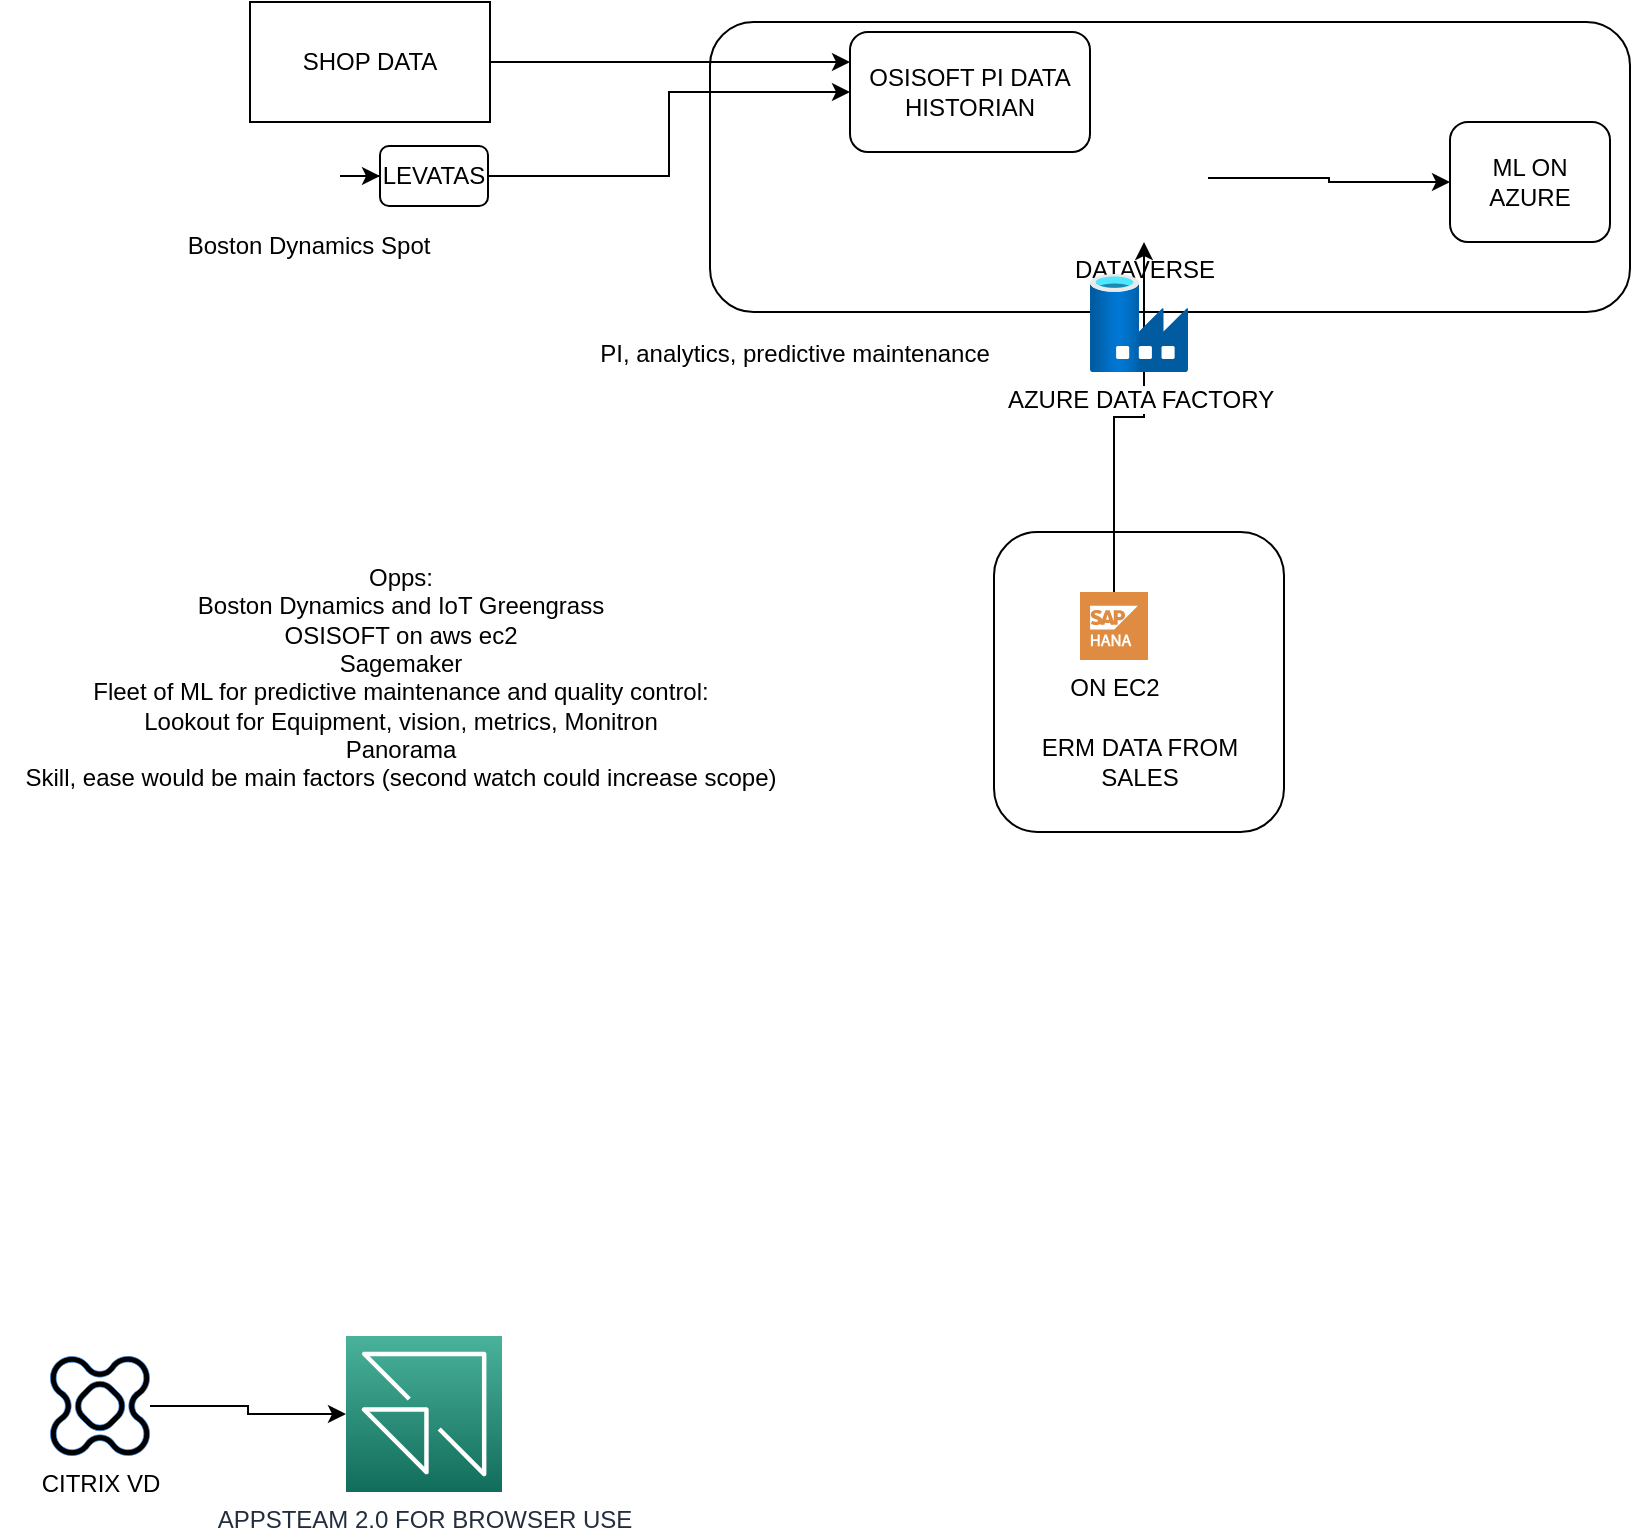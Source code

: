 <mxfile version="20.8.13" type="github" pages="3">
  <diagram id="TB6GL7cPLUMWL0FS7bqZ" name="CURRENT ARCHITECTURE">
    <mxGraphModel dx="2154" dy="1071" grid="1" gridSize="10" guides="1" tooltips="1" connect="1" arrows="1" fold="1" page="1" pageScale="1" pageWidth="850" pageHeight="1100" math="0" shadow="0">
      <root>
        <mxCell id="0" />
        <mxCell id="1" parent="0" />
        <mxCell id="skjePO2aVrYpp5MH0KTP-3" value="" style="rounded=1;whiteSpace=wrap;html=1;" parent="1" vertex="1">
          <mxGeometry x="380" y="65" width="460" height="145" as="geometry" />
        </mxCell>
        <mxCell id="skjePO2aVrYpp5MH0KTP-5" value="OSISOFT PI DATA HISTORIAN" style="rounded=1;whiteSpace=wrap;html=1;" parent="1" vertex="1">
          <mxGeometry x="450" y="70" width="120" height="60" as="geometry" />
        </mxCell>
        <mxCell id="skjePO2aVrYpp5MH0KTP-1" value="" style="rounded=1;whiteSpace=wrap;html=1;" parent="1" vertex="1">
          <mxGeometry x="522" y="320" width="145" height="150" as="geometry" />
        </mxCell>
        <mxCell id="-1D-H3BYv4BlZ4mutpVC-6" value="" style="edgeStyle=orthogonalEdgeStyle;rounded=0;orthogonalLoop=1;jettySize=auto;html=1;" parent="1" source="-1D-H3BYv4BlZ4mutpVC-1" target="-1D-H3BYv4BlZ4mutpVC-3" edge="1">
          <mxGeometry relative="1" as="geometry" />
        </mxCell>
        <mxCell id="-1D-H3BYv4BlZ4mutpVC-1" value="Boston Dynamics Spot" style="shape=image;html=1;verticalAlign=top;verticalLabelPosition=bottom;labelBackgroundColor=#ffffff;imageAspect=0;aspect=fixed;image=https://cdn2.iconfinder.com/data/icons/competitive-strategy-and-corporate-training/512/199_robot_Android_artificial_bot_technology_app_development-128.png" parent="1" vertex="1">
          <mxGeometry x="158" y="121" width="42" height="42" as="geometry" />
        </mxCell>
        <mxCell id="9zt1ReEnhGBa6ePZdW9F-3" style="edgeStyle=orthogonalEdgeStyle;rounded=0;orthogonalLoop=1;jettySize=auto;html=1;" edge="1" parent="1" source="-1D-H3BYv4BlZ4mutpVC-3" target="skjePO2aVrYpp5MH0KTP-5">
          <mxGeometry relative="1" as="geometry" />
        </mxCell>
        <mxCell id="-1D-H3BYv4BlZ4mutpVC-3" value="LEVATAS" style="rounded=1;whiteSpace=wrap;html=1;" parent="1" vertex="1">
          <mxGeometry x="215" y="127" width="54" height="30" as="geometry" />
        </mxCell>
        <mxCell id="-1D-H3BYv4BlZ4mutpVC-8" value="" style="edgeStyle=orthogonalEdgeStyle;rounded=0;orthogonalLoop=1;jettySize=auto;html=1;" parent="1" source="-1D-H3BYv4BlZ4mutpVC-4" target="-1D-H3BYv4BlZ4mutpVC-5" edge="1">
          <mxGeometry relative="1" as="geometry" />
        </mxCell>
        <mxCell id="-1D-H3BYv4BlZ4mutpVC-4" value="DATAVERSE" style="shape=image;html=1;verticalAlign=top;verticalLabelPosition=bottom;labelBackgroundColor=#ffffff;imageAspect=0;aspect=fixed;image=https://cdn2.iconfinder.com/data/icons/adobe-icons-professional/64/Dw.png" parent="1" vertex="1">
          <mxGeometry x="565" y="111" width="64" height="64" as="geometry" />
        </mxCell>
        <mxCell id="-1D-H3BYv4BlZ4mutpVC-5" value="ML ON AZURE" style="rounded=1;whiteSpace=wrap;html=1;" parent="1" vertex="1">
          <mxGeometry x="750" y="115" width="80" height="60" as="geometry" />
        </mxCell>
        <mxCell id="-1D-H3BYv4BlZ4mutpVC-9" value="ERM DATA FROM SALES" style="text;html=1;strokeColor=none;fillColor=none;align=center;verticalAlign=middle;whiteSpace=wrap;rounded=0;" parent="1" vertex="1">
          <mxGeometry x="531.5" y="420" width="126" height="30" as="geometry" />
        </mxCell>
        <mxCell id="-1D-H3BYv4BlZ4mutpVC-11" style="edgeStyle=orthogonalEdgeStyle;rounded=0;orthogonalLoop=1;jettySize=auto;html=1;" parent="1" source="-1D-H3BYv4BlZ4mutpVC-10" target="-1D-H3BYv4BlZ4mutpVC-4" edge="1">
          <mxGeometry relative="1" as="geometry" />
        </mxCell>
        <mxCell id="-1D-H3BYv4BlZ4mutpVC-10" value="ON EC2" style="sketch=0;pointerEvents=1;shadow=0;dashed=0;html=1;strokeColor=none;fillColor=#DF8C42;labelPosition=center;verticalLabelPosition=bottom;verticalAlign=top;align=center;outlineConnect=0;shape=mxgraph.veeam2.sap_hana;" parent="1" vertex="1">
          <mxGeometry x="565" y="350" width="34" height="34" as="geometry" />
        </mxCell>
        <mxCell id="9zt1ReEnhGBa6ePZdW9F-2" value="" style="edgeStyle=orthogonalEdgeStyle;rounded=0;orthogonalLoop=1;jettySize=auto;html=1;entryX=0;entryY=0.25;entryDx=0;entryDy=0;" edge="1" parent="1" source="-1D-H3BYv4BlZ4mutpVC-13" target="skjePO2aVrYpp5MH0KTP-5">
          <mxGeometry relative="1" as="geometry">
            <Array as="points">
              <mxPoint x="412" y="85" />
            </Array>
          </mxGeometry>
        </mxCell>
        <mxCell id="-1D-H3BYv4BlZ4mutpVC-13" value="SHOP DATA" style="rounded=0;whiteSpace=wrap;html=1;" parent="1" vertex="1">
          <mxGeometry x="150" y="55" width="120" height="60" as="geometry" />
        </mxCell>
        <mxCell id="skjePO2aVrYpp5MH0KTP-8" value="" style="edgeStyle=orthogonalEdgeStyle;rounded=0;orthogonalLoop=1;jettySize=auto;html=1;" parent="1" source="-1D-H3BYv4BlZ4mutpVC-15" target="-1D-H3BYv4BlZ4mutpVC-16" edge="1">
          <mxGeometry relative="1" as="geometry" />
        </mxCell>
        <mxCell id="-1D-H3BYv4BlZ4mutpVC-15" value="CITRIX VD" style="sketch=0;aspect=fixed;html=1;points=[];align=center;image;fontSize=12;image=img/lib/mscae/Citrix_Virtual_Desktops_Essentials.svg;" parent="1" vertex="1">
          <mxGeometry x="50" y="732" width="50" height="50" as="geometry" />
        </mxCell>
        <mxCell id="-1D-H3BYv4BlZ4mutpVC-16" value="APPSTEAM 2.0 FOR BROWSER USE" style="sketch=0;points=[[0,0,0],[0.25,0,0],[0.5,0,0],[0.75,0,0],[1,0,0],[0,1,0],[0.25,1,0],[0.5,1,0],[0.75,1,0],[1,1,0],[0,0.25,0],[0,0.5,0],[0,0.75,0],[1,0.25,0],[1,0.5,0],[1,0.75,0]];outlineConnect=0;fontColor=#232F3E;gradientColor=#4AB29A;gradientDirection=north;fillColor=#116D5B;strokeColor=#ffffff;dashed=0;verticalLabelPosition=bottom;verticalAlign=top;align=center;html=1;fontSize=12;fontStyle=0;aspect=fixed;shape=mxgraph.aws4.resourceIcon;resIcon=mxgraph.aws4.appstream_20;" parent="1" vertex="1">
          <mxGeometry x="198" y="722" width="78" height="78" as="geometry" />
        </mxCell>
        <mxCell id="tlYy_X2xryo4qnqqx1ef-2" value="AZURE DATA FACTORY" style="aspect=fixed;html=1;points=[];align=center;image;fontSize=12;image=img/lib/azure2/databases/Data_Factory.svg;" vertex="1" parent="1">
          <mxGeometry x="570" y="191" width="49" height="49" as="geometry" />
        </mxCell>
        <mxCell id="tlYy_X2xryo4qnqqx1ef-4" value="PI, analytics, predictive maintenance" style="text;html=1;align=center;verticalAlign=middle;resizable=0;points=[];autosize=1;strokeColor=none;fillColor=none;" vertex="1" parent="1">
          <mxGeometry x="311.5" y="216" width="220" height="30" as="geometry" />
        </mxCell>
        <mxCell id="9zt1ReEnhGBa6ePZdW9F-1" value="&lt;div&gt;Opps:&lt;/div&gt;&lt;div&gt;Boston Dynamics and IoT Greengrass&lt;/div&gt;&lt;div&gt;OSISOFT on aws ec2&lt;/div&gt;&lt;div&gt;Sagemaker &lt;br&gt;&lt;/div&gt;&lt;div&gt;Fleet of ML for predictive maintenance and quality control:&lt;/div&gt;&lt;div&gt;Lookout for Equipment, vision, metrics, Monitron&lt;/div&gt;&lt;div&gt;Panorama&lt;/div&gt;&lt;div&gt;Skill, ease would be main factors (second watch could increase scope)&lt;br&gt;&lt;/div&gt;&lt;div&gt;&lt;br&gt;&lt;/div&gt;" style="text;html=1;align=center;verticalAlign=middle;resizable=0;points=[];autosize=1;strokeColor=none;fillColor=none;" vertex="1" parent="1">
          <mxGeometry x="25" y="330" width="400" height="140" as="geometry" />
        </mxCell>
      </root>
    </mxGraphModel>
  </diagram>
  <diagram name="PROPOSED ARCHITECTURE" id="1TaIj7BMt-4g_sJbJ-LP">
    <mxGraphModel dx="3004" dy="1071" grid="1" gridSize="10" guides="1" tooltips="1" connect="1" arrows="1" fold="1" page="1" pageScale="1" pageWidth="850" pageHeight="1100" math="0" shadow="0">
      <root>
        <mxCell id="f1GSoHphZQmweWk431ef-0" />
        <mxCell id="f1GSoHphZQmweWk431ef-1" parent="f1GSoHphZQmweWk431ef-0" />
        <mxCell id="f1GSoHphZQmweWk431ef-2" value="" style="rounded=1;whiteSpace=wrap;html=1;" vertex="1" parent="f1GSoHphZQmweWk431ef-1">
          <mxGeometry x="380" y="65" width="460" height="145" as="geometry" />
        </mxCell>
        <mxCell id="f1GSoHphZQmweWk431ef-4" value="" style="rounded=1;whiteSpace=wrap;html=1;" vertex="1" parent="f1GSoHphZQmweWk431ef-1">
          <mxGeometry x="522" y="320" width="145" height="150" as="geometry" />
        </mxCell>
        <mxCell id="f1GSoHphZQmweWk431ef-12" value="ERM DATA FROM SALES" style="text;html=1;strokeColor=none;fillColor=none;align=center;verticalAlign=middle;whiteSpace=wrap;rounded=0;" vertex="1" parent="f1GSoHphZQmweWk431ef-1">
          <mxGeometry x="531.5" y="420" width="126" height="30" as="geometry" />
        </mxCell>
        <mxCell id="f1GSoHphZQmweWk431ef-13" style="edgeStyle=orthogonalEdgeStyle;rounded=0;orthogonalLoop=1;jettySize=auto;html=1;" edge="1" parent="f1GSoHphZQmweWk431ef-1" source="f1GSoHphZQmweWk431ef-14">
          <mxGeometry relative="1" as="geometry">
            <mxPoint x="597" y="175" as="targetPoint" />
          </mxGeometry>
        </mxCell>
        <mxCell id="f1GSoHphZQmweWk431ef-14" value="ON EC2" style="sketch=0;pointerEvents=1;shadow=0;dashed=0;html=1;strokeColor=none;fillColor=#DF8C42;labelPosition=center;verticalLabelPosition=bottom;verticalAlign=top;align=center;outlineConnect=0;shape=mxgraph.veeam2.sap_hana;" vertex="1" parent="f1GSoHphZQmweWk431ef-1">
          <mxGeometry x="565" y="350" width="34" height="34" as="geometry" />
        </mxCell>
        <mxCell id="f1GSoHphZQmweWk431ef-15" value="" style="edgeStyle=orthogonalEdgeStyle;rounded=0;orthogonalLoop=1;jettySize=auto;html=1;entryX=0;entryY=0.25;entryDx=0;entryDy=0;" edge="1" parent="f1GSoHphZQmweWk431ef-1" source="f1GSoHphZQmweWk431ef-16">
          <mxGeometry relative="1" as="geometry">
            <mxPoint x="450" y="85" as="targetPoint" />
            <Array as="points">
              <mxPoint x="412" y="85" />
            </Array>
          </mxGeometry>
        </mxCell>
        <mxCell id="f1GSoHphZQmweWk431ef-16" value="SHOP DATA" style="rounded=0;whiteSpace=wrap;html=1;" vertex="1" parent="f1GSoHphZQmweWk431ef-1">
          <mxGeometry x="150" y="55" width="120" height="60" as="geometry" />
        </mxCell>
        <mxCell id="f1GSoHphZQmweWk431ef-17" value="" style="edgeStyle=orthogonalEdgeStyle;rounded=0;orthogonalLoop=1;jettySize=auto;html=1;" edge="1" parent="f1GSoHphZQmweWk431ef-1" source="f1GSoHphZQmweWk431ef-18" target="f1GSoHphZQmweWk431ef-19">
          <mxGeometry relative="1" as="geometry" />
        </mxCell>
        <mxCell id="f1GSoHphZQmweWk431ef-18" value="CITRIX VD" style="sketch=0;aspect=fixed;html=1;points=[];align=center;image;fontSize=12;image=img/lib/mscae/Citrix_Virtual_Desktops_Essentials.svg;" vertex="1" parent="f1GSoHphZQmweWk431ef-1">
          <mxGeometry x="50" y="732" width="50" height="50" as="geometry" />
        </mxCell>
        <mxCell id="f1GSoHphZQmweWk431ef-19" value="APPSTEAM 2.0 FOR BROWSER USE" style="sketch=0;points=[[0,0,0],[0.25,0,0],[0.5,0,0],[0.75,0,0],[1,0,0],[0,1,0],[0.25,1,0],[0.5,1,0],[0.75,1,0],[1,1,0],[0,0.25,0],[0,0.5,0],[0,0.75,0],[1,0.25,0],[1,0.5,0],[1,0.75,0]];outlineConnect=0;fontColor=#232F3E;gradientColor=#4AB29A;gradientDirection=north;fillColor=#116D5B;strokeColor=#ffffff;dashed=0;verticalLabelPosition=bottom;verticalAlign=top;align=center;html=1;fontSize=12;fontStyle=0;aspect=fixed;shape=mxgraph.aws4.resourceIcon;resIcon=mxgraph.aws4.appstream_20;" vertex="1" parent="f1GSoHphZQmweWk431ef-1">
          <mxGeometry x="198" y="722" width="78" height="78" as="geometry" />
        </mxCell>
        <mxCell id="f1GSoHphZQmweWk431ef-21" value="PI, analytics, predictive maintenance" style="text;html=1;align=center;verticalAlign=middle;resizable=0;points=[];autosize=1;strokeColor=none;fillColor=none;" vertex="1" parent="f1GSoHphZQmweWk431ef-1">
          <mxGeometry x="311.5" y="216" width="220" height="30" as="geometry" />
        </mxCell>
        <mxCell id="f1GSoHphZQmweWk431ef-22" value="&lt;div&gt;Opps:&lt;/div&gt;&lt;div&gt;Boston Dynamics and IoT Greengrass&lt;/div&gt;&lt;div&gt;OSISOFT on aws ec2&lt;/div&gt;&lt;div&gt;Sagemaker &lt;br&gt;&lt;/div&gt;&lt;div&gt;Fleet of ML for predictive maintenance and quality control:&lt;/div&gt;&lt;div&gt;Lookout for Equipment, vision, Monitron&lt;/div&gt;&lt;div&gt;Panorama&lt;/div&gt;&lt;div&gt;Skill, ease would be main factors (second watch could increase scope)&lt;br&gt;&lt;/div&gt;&lt;div&gt;&lt;br&gt;&lt;/div&gt;" style="text;html=1;align=center;verticalAlign=middle;resizable=0;points=[];autosize=1;strokeColor=none;fillColor=none;" vertex="1" parent="f1GSoHphZQmweWk431ef-1">
          <mxGeometry x="25" y="330" width="400" height="140" as="geometry" />
        </mxCell>
        <mxCell id="FtGVp_4TBEehkbfsiT2t-2" value="" style="edgeStyle=orthogonalEdgeStyle;rounded=0;orthogonalLoop=1;jettySize=auto;html=1;" edge="1" parent="f1GSoHphZQmweWk431ef-1" source="FtGVp_4TBEehkbfsiT2t-0" target="FtGVp_4TBEehkbfsiT2t-1">
          <mxGeometry relative="1" as="geometry" />
        </mxCell>
        <mxCell id="FtGVp_4TBEehkbfsiT2t-0" value="S3 DATA LAKE" style="sketch=0;points=[[0,0,0],[0.25,0,0],[0.5,0,0],[0.75,0,0],[1,0,0],[0,1,0],[0.25,1,0],[0.5,1,0],[0.75,1,0],[1,1,0],[0,0.25,0],[0,0.5,0],[0,0.75,0],[1,0.25,0],[1,0.5,0],[1,0.75,0]];outlineConnect=0;fontColor=#232F3E;gradientColor=#60A337;gradientDirection=north;fillColor=#277116;strokeColor=#ffffff;dashed=0;verticalLabelPosition=bottom;verticalAlign=top;align=center;html=1;fontSize=12;fontStyle=0;aspect=fixed;shape=mxgraph.aws4.resourceIcon;resIcon=mxgraph.aws4.s3;" vertex="1" parent="f1GSoHphZQmweWk431ef-1">
          <mxGeometry x="565" y="98.5" width="78" height="78" as="geometry" />
        </mxCell>
        <mxCell id="FtGVp_4TBEehkbfsiT2t-1" value="SAGEMAKER" style="sketch=0;points=[[0,0,0],[0.25,0,0],[0.5,0,0],[0.75,0,0],[1,0,0],[0,1,0],[0.25,1,0],[0.5,1,0],[0.75,1,0],[1,1,0],[0,0.25,0],[0,0.5,0],[0,0.75,0],[1,0.25,0],[1,0.5,0],[1,0.75,0]];outlineConnect=0;fontColor=#232F3E;gradientColor=#4AB29A;gradientDirection=north;fillColor=#116D5B;strokeColor=#ffffff;dashed=0;verticalLabelPosition=bottom;verticalAlign=top;align=center;html=1;fontSize=12;fontStyle=0;aspect=fixed;shape=mxgraph.aws4.resourceIcon;resIcon=mxgraph.aws4.sagemaker;" vertex="1" parent="f1GSoHphZQmweWk431ef-1">
          <mxGeometry x="710" y="98.5" width="78" height="78" as="geometry" />
        </mxCell>
        <mxCell id="UUDssZDe1Vt7OplFFXJy-0" value="LOOKOUT FOR EQUIPMENT&lt;span style=&quot;white-space: pre;&quot;&gt;	&lt;/span&gt;" style="sketch=0;points=[[0,0,0],[0.25,0,0],[0.5,0,0],[0.75,0,0],[1,0,0],[0,1,0],[0.25,1,0],[0.5,1,0],[0.75,1,0],[1,1,0],[0,0.25,0],[0,0.5,0],[0,0.75,0],[1,0.25,0],[1,0.5,0],[1,0.75,0]];outlineConnect=0;fontColor=#232F3E;gradientColor=#4AB29A;gradientDirection=north;fillColor=#116D5B;strokeColor=#ffffff;dashed=0;verticalLabelPosition=bottom;verticalAlign=top;align=center;html=1;fontSize=12;fontStyle=0;aspect=fixed;shape=mxgraph.aws4.resourceIcon;resIcon=mxgraph.aws4.lookout_for_equipment;" vertex="1" parent="f1GSoHphZQmweWk431ef-1">
          <mxGeometry x="126" y="115" width="78" height="78" as="geometry" />
        </mxCell>
        <mxCell id="c7FYE5Br-3HhAGk-U8k8-0" style="edgeStyle=orthogonalEdgeStyle;rounded=0;orthogonalLoop=1;jettySize=auto;html=1;entryX=0;entryY=1;entryDx=0;entryDy=0;" edge="1" parent="f1GSoHphZQmweWk431ef-1" source="UUDssZDe1Vt7OplFFXJy-2">
          <mxGeometry relative="1" as="geometry">
            <mxPoint x="450" y="130" as="targetPoint" />
          </mxGeometry>
        </mxCell>
        <mxCell id="UUDssZDe1Vt7OplFFXJy-2" value="VISION" style="sketch=0;points=[[0,0,0],[0.25,0,0],[0.5,0,0],[0.75,0,0],[1,0,0],[0,1,0],[0.25,1,0],[0.5,1,0],[0.75,1,0],[1,1,0],[0,0.25,0],[0,0.5,0],[0,0.75,0],[1,0.25,0],[1,0.5,0],[1,0.75,0]];outlineConnect=0;fontColor=#232F3E;gradientColor=#4AB29A;gradientDirection=north;fillColor=#116D5B;strokeColor=#ffffff;dashed=0;verticalLabelPosition=bottom;verticalAlign=top;align=center;html=1;fontSize=12;fontStyle=0;aspect=fixed;shape=mxgraph.aws4.resourceIcon;resIcon=mxgraph.aws4.lookout_for_vision;" vertex="1" parent="f1GSoHphZQmweWk431ef-1">
          <mxGeometry x="233.5" y="120" width="78" height="78" as="geometry" />
        </mxCell>
        <mxCell id="UUDssZDe1Vt7OplFFXJy-3" value="MONITRON" style="sketch=0;points=[[0,0,0],[0.25,0,0],[0.5,0,0],[0.75,0,0],[1,0,0],[0,1,0],[0.25,1,0],[0.5,1,0],[0.75,1,0],[1,1,0],[0,0.25,0],[0,0.5,0],[0,0.75,0],[1,0.25,0],[1,0.5,0],[1,0.75,0]];outlineConnect=0;fontColor=#232F3E;gradientColor=#4AB29A;gradientDirection=north;fillColor=#116D5B;strokeColor=#ffffff;dashed=0;verticalLabelPosition=bottom;verticalAlign=top;align=center;html=1;fontSize=12;fontStyle=0;aspect=fixed;shape=mxgraph.aws4.resourceIcon;resIcon=mxgraph.aws4.monitron;" vertex="1" parent="f1GSoHphZQmweWk431ef-1">
          <mxGeometry x="50" y="220" width="78" height="78" as="geometry" />
        </mxCell>
        <mxCell id="UUDssZDe1Vt7OplFFXJy-4" value="PANORAMA" style="sketch=0;points=[[0,0,0],[0.25,0,0],[0.5,0,0],[0.75,0,0],[1,0,0],[0,1,0],[0.25,1,0],[0.5,1,0],[0.75,1,0],[1,1,0],[0,0.25,0],[0,0.5,0],[0,0.75,0],[1,0.25,0],[1,0.5,0],[1,0.75,0]];outlineConnect=0;fontColor=#232F3E;gradientColor=#4AB29A;gradientDirection=north;fillColor=#116D5B;strokeColor=#ffffff;dashed=0;verticalLabelPosition=bottom;verticalAlign=top;align=center;html=1;fontSize=12;fontStyle=0;aspect=fixed;shape=mxgraph.aws4.resourceIcon;resIcon=mxgraph.aws4.panorama;" vertex="1" parent="f1GSoHphZQmweWk431ef-1">
          <mxGeometry x="186" y="220" width="78" height="78" as="geometry" />
        </mxCell>
        <mxCell id="UUDssZDe1Vt7OplFFXJy-6" value="S3 ON OUTPOSTS" style="sketch=0;points=[[0,0,0],[0.25,0,0],[0.5,0,0],[0.75,0,0],[1,0,0],[0,1,0],[0.25,1,0],[0.5,1,0],[0.75,1,0],[1,1,0],[0,0.25,0],[0,0.5,0],[0,0.75,0],[1,0.25,0],[1,0.5,0],[1,0.75,0]];outlineConnect=0;fontColor=#232F3E;gradientColor=#60A337;gradientDirection=north;fillColor=#277116;strokeColor=#ffffff;dashed=0;verticalLabelPosition=bottom;verticalAlign=top;align=center;html=1;fontSize=12;fontStyle=0;aspect=fixed;shape=mxgraph.aws4.resourceIcon;resIcon=mxgraph.aws4.s3_on_outposts_storage;" vertex="1" parent="f1GSoHphZQmweWk431ef-1">
          <mxGeometry x="312" y="230" width="78" height="78" as="geometry" />
        </mxCell>
        <mxCell id="UUDssZDe1Vt7OplFFXJy-7" value="QUICKSIGHT" style="sketch=0;points=[[0,0,0],[0.25,0,0],[0.5,0,0],[0.75,0,0],[1,0,0],[0,1,0],[0.25,1,0],[0.5,1,0],[0.75,1,0],[1,1,0],[0,0.25,0],[0,0.5,0],[0,0.75,0],[1,0.25,0],[1,0.5,0],[1,0.75,0]];outlineConnect=0;fontColor=#232F3E;gradientColor=#945DF2;gradientDirection=north;fillColor=#5A30B5;strokeColor=#ffffff;dashed=0;verticalLabelPosition=bottom;verticalAlign=top;align=center;html=1;fontSize=12;fontStyle=0;aspect=fixed;shape=mxgraph.aws4.resourceIcon;resIcon=mxgraph.aws4.quicksight;" vertex="1" parent="f1GSoHphZQmweWk431ef-1">
          <mxGeometry x="620" y="220" width="78" height="78" as="geometry" />
        </mxCell>
        <mxCell id="UUDssZDe1Vt7OplFFXJy-8" value="AMAZON MANAGED GRAFANA" style="sketch=0;points=[[0,0,0],[0.25,0,0],[0.5,0,0],[0.75,0,0],[1,0,0],[0,1,0],[0.25,1,0],[0.5,1,0],[0.75,1,0],[1,1,0],[0,0.25,0],[0,0.5,0],[0,0.75,0],[1,0.25,0],[1,0.5,0],[1,0.75,0]];points=[[0,0,0],[0.25,0,0],[0.5,0,0],[0.75,0,0],[1,0,0],[0,1,0],[0.25,1,0],[0.5,1,0],[0.75,1,0],[1,1,0],[0,0.25,0],[0,0.5,0],[0,0.75,0],[1,0.25,0],[1,0.5,0],[1,0.75,0]];outlineConnect=0;fontColor=#232F3E;gradientColor=#F34482;gradientDirection=north;fillColor=#BC1356;strokeColor=#ffffff;dashed=0;verticalLabelPosition=bottom;verticalAlign=top;align=center;html=1;fontSize=12;fontStyle=0;aspect=fixed;shape=mxgraph.aws4.resourceIcon;resIcon=mxgraph.aws4.managed_service_for_grafana;" vertex="1" parent="f1GSoHphZQmweWk431ef-1">
          <mxGeometry x="740" y="220" width="78" height="78" as="geometry" />
        </mxCell>
        <mxCell id="UUDssZDe1Vt7OplFFXJy-9" value="IOT GREENGRASS" style="sketch=0;points=[[0,0,0],[0.25,0,0],[0.5,0,0],[0.75,0,0],[1,0,0],[0,1,0],[0.25,1,0],[0.5,1,0],[0.75,1,0],[1,1,0],[0,0.25,0],[0,0.5,0],[0,0.75,0],[1,0.25,0],[1,0.5,0],[1,0.75,0]];outlineConnect=0;fontColor=#232F3E;gradientColor=#60A337;gradientDirection=north;fillColor=#277116;strokeColor=#ffffff;dashed=0;verticalLabelPosition=bottom;verticalAlign=top;align=center;html=1;fontSize=12;fontStyle=0;aspect=fixed;shape=mxgraph.aws4.resourceIcon;resIcon=mxgraph.aws4.greengrass;" vertex="1" parent="f1GSoHphZQmweWk431ef-1">
          <mxGeometry x="25" y="120" width="78" height="78" as="geometry" />
        </mxCell>
        <mxCell id="hOwG8nA-BRTdDff0IPL_-2" value="" style="edgeStyle=orthogonalEdgeStyle;rounded=0;orthogonalLoop=1;jettySize=auto;html=1;" edge="1" parent="f1GSoHphZQmweWk431ef-1" source="hOwG8nA-BRTdDff0IPL_-1" target="UUDssZDe1Vt7OplFFXJy-9">
          <mxGeometry relative="1" as="geometry" />
        </mxCell>
        <mxCell id="hOwG8nA-BRTdDff0IPL_-1" value="Boston Dynamics Spot" style="shape=image;html=1;verticalAlign=top;verticalLabelPosition=bottom;labelBackgroundColor=#ffffff;imageAspect=0;aspect=fixed;image=https://cdn2.iconfinder.com/data/icons/competitive-strategy-and-corporate-training/512/199_robot_Android_artificial_bot_technology_app_development-128.png" vertex="1" parent="f1GSoHphZQmweWk431ef-1">
          <mxGeometry x="-56" y="138" width="42" height="42" as="geometry" />
        </mxCell>
        <mxCell id="c7FYE5Br-3HhAGk-U8k8-2" value="" style="edgeStyle=orthogonalEdgeStyle;rounded=0;orthogonalLoop=1;jettySize=auto;html=1;" edge="1" parent="f1GSoHphZQmweWk431ef-1" source="c7FYE5Br-3HhAGk-U8k8-1" target="FtGVp_4TBEehkbfsiT2t-0">
          <mxGeometry relative="1" as="geometry" />
        </mxCell>
        <mxCell id="c7FYE5Br-3HhAGk-U8k8-1" value="IOT Core" style="sketch=0;points=[[0,0,0],[0.25,0,0],[0.5,0,0],[0.75,0,0],[1,0,0],[0,1,0],[0.25,1,0],[0.5,1,0],[0.75,1,0],[1,1,0],[0,0.25,0],[0,0.5,0],[0,0.75,0],[1,0.25,0],[1,0.5,0],[1,0.75,0]];outlineConnect=0;fontColor=#232F3E;gradientColor=#60A337;gradientDirection=north;fillColor=#277116;strokeColor=#ffffff;dashed=0;verticalLabelPosition=bottom;verticalAlign=top;align=center;html=1;fontSize=12;fontStyle=0;aspect=fixed;shape=mxgraph.aws4.resourceIcon;resIcon=mxgraph.aws4.iot_core;" vertex="1" parent="f1GSoHphZQmweWk431ef-1">
          <mxGeometry x="444" y="70" width="78" height="78" as="geometry" />
        </mxCell>
      </root>
    </mxGraphModel>
  </diagram>
  <diagram id="6NPLe5eIIMhvtu0eokFv" name="INDUSTRIAL EQUIPMENT/ ML">
    <mxGraphModel dx="2154" dy="1071" grid="1" gridSize="10" guides="1" tooltips="1" connect="1" arrows="1" fold="1" page="1" pageScale="1" pageWidth="850" pageHeight="1100" math="0" shadow="0">
      <root>
        <mxCell id="0" />
        <mxCell id="1" parent="0" />
        <mxCell id="ZyDW41ZuWbP1PVMxHI6Y-1" value="MONITRON" style="sketch=0;points=[[0,0,0],[0.25,0,0],[0.5,0,0],[0.75,0,0],[1,0,0],[0,1,0],[0.25,1,0],[0.5,1,0],[0.75,1,0],[1,1,0],[0,0.25,0],[0,0.5,0],[0,0.75,0],[1,0.25,0],[1,0.5,0],[1,0.75,0]];outlineConnect=0;fontColor=#232F3E;gradientColor=#4AB29A;gradientDirection=north;fillColor=#116D5B;strokeColor=#ffffff;dashed=0;verticalLabelPosition=bottom;verticalAlign=top;align=center;html=1;fontSize=12;fontStyle=0;aspect=fixed;shape=mxgraph.aws4.resourceIcon;resIcon=mxgraph.aws4.monitron;" vertex="1" parent="1">
          <mxGeometry x="230" y="330" width="78" height="78" as="geometry" />
        </mxCell>
        <mxCell id="ZyDW41ZuWbP1PVMxHI6Y-5" value="PANORAMA" style="sketch=0;points=[[0,0,0],[0.25,0,0],[0.5,0,0],[0.75,0,0],[1,0,0],[0,1,0],[0.25,1,0],[0.5,1,0],[0.75,1,0],[1,1,0],[0,0.25,0],[0,0.5,0],[0,0.75,0],[1,0.25,0],[1,0.5,0],[1,0.75,0]];outlineConnect=0;fontColor=#232F3E;gradientColor=#4AB29A;gradientDirection=north;fillColor=#116D5B;strokeColor=#ffffff;dashed=0;verticalLabelPosition=bottom;verticalAlign=top;align=center;html=1;fontSize=12;fontStyle=0;aspect=fixed;shape=mxgraph.aws4.resourceIcon;resIcon=mxgraph.aws4.panorama;" vertex="1" parent="1">
          <mxGeometry x="230" y="440" width="78" height="78" as="geometry" />
        </mxCell>
        <mxCell id="ZyDW41ZuWbP1PVMxHI6Y-8" value="AWS CLOUD" style="sketch=0;outlineConnect=0;gradientColor=none;html=1;whiteSpace=wrap;fontSize=12;fontStyle=0;shape=mxgraph.aws4.group;grIcon=mxgraph.aws4.group_region;strokeColor=#B6BABF;fillColor=none;verticalAlign=top;align=left;spacingLeft=30;fontColor=#B6BABF;dashed=1;" vertex="1" parent="1">
          <mxGeometry x="500" y="185" width="330" height="285" as="geometry" />
        </mxCell>
        <mxCell id="ZyDW41ZuWbP1PVMxHI6Y-14" value="ON-PREM (MODEL STORAGE ON S3 OUTPOST OR IOT GREENGRASS)" style="rounded=0;whiteSpace=wrap;html=1;" vertex="1" parent="1">
          <mxGeometry x="60" y="30" width="330" height="110" as="geometry" />
        </mxCell>
        <mxCell id="ZyDW41ZuWbP1PVMxHI6Y-15" value="DATA" style="text;html=1;align=center;verticalAlign=middle;resizable=0;points=[];autosize=1;strokeColor=none;fillColor=none;" vertex="1" parent="1">
          <mxGeometry x="85" y="155" width="50" height="30" as="geometry" />
        </mxCell>
        <mxCell id="ZyDW41ZuWbP1PVMxHI6Y-16" value="MODEL" style="text;html=1;align=center;verticalAlign=middle;resizable=0;points=[];autosize=1;strokeColor=none;fillColor=none;" vertex="1" parent="1">
          <mxGeometry x="290" y="155" width="70" height="30" as="geometry" />
        </mxCell>
        <mxCell id="ZyDW41ZuWbP1PVMxHI6Y-17" value="MODEL" style="text;html=1;align=center;verticalAlign=middle;resizable=0;points=[];autosize=1;strokeColor=none;fillColor=none;" vertex="1" parent="1">
          <mxGeometry x="575" y="155" width="70" height="30" as="geometry" />
        </mxCell>
        <mxCell id="ZyDW41ZuWbP1PVMxHI6Y-18" value="SENSOR" style="text;html=1;align=center;verticalAlign=middle;resizable=0;points=[];autosize=1;strokeColor=none;fillColor=none;" vertex="1" parent="1">
          <mxGeometry x="190" y="155" width="70" height="30" as="geometry" />
        </mxCell>
        <mxCell id="ZyDW41ZuWbP1PVMxHI6Y-20" value="EQUIPMENT" style="sketch=0;points=[[0,0,0],[0.25,0,0],[0.5,0,0],[0.75,0,0],[1,0,0],[0,1,0],[0.25,1,0],[0.5,1,0],[0.75,1,0],[1,1,0],[0,0.25,0],[0,0.5,0],[0,0.75,0],[1,0.25,0],[1,0.5,0],[1,0.75,0]];outlineConnect=0;fontColor=#232F3E;gradientColor=#4AB29A;gradientDirection=north;fillColor=#116D5B;strokeColor=#ffffff;dashed=0;verticalLabelPosition=bottom;verticalAlign=top;align=center;html=1;fontSize=12;fontStyle=0;aspect=fixed;shape=mxgraph.aws4.resourceIcon;resIcon=mxgraph.aws4.lookout_for_equipment;" vertex="1" parent="1">
          <mxGeometry x="383" y="200" width="78" height="78" as="geometry" />
        </mxCell>
        <mxCell id="ZyDW41ZuWbP1PVMxHI6Y-21" value="METRICS" style="sketch=0;points=[[0,0,0],[0.25,0,0],[0.5,0,0],[0.75,0,0],[1,0,0],[0,1,0],[0.25,1,0],[0.5,1,0],[0.75,1,0],[1,1,0],[0,0.25,0],[0,0.5,0],[0,0.75,0],[1,0.25,0],[1,0.5,0],[1,0.75,0]];outlineConnect=0;fontColor=#232F3E;gradientColor=#4AB29A;gradientDirection=north;fillColor=#116D5B;strokeColor=#ffffff;dashed=0;verticalLabelPosition=bottom;verticalAlign=top;align=center;html=1;fontSize=12;fontStyle=0;aspect=fixed;shape=mxgraph.aws4.resourceIcon;resIcon=mxgraph.aws4.lookout_for_metrics;" vertex="1" parent="1">
          <mxGeometry x="283" y="200" width="78" height="78" as="geometry" />
        </mxCell>
        <mxCell id="ZyDW41ZuWbP1PVMxHI6Y-22" value="LOOKOUT FOR VISION" style="sketch=0;points=[[0,0,0],[0.25,0,0],[0.5,0,0],[0.75,0,0],[1,0,0],[0,1,0],[0.25,1,0],[0.5,1,0],[0.75,1,0],[1,1,0],[0,0.25,0],[0,0.5,0],[0,0.75,0],[1,0.25,0],[1,0.5,0],[1,0.75,0]];outlineConnect=0;fontColor=#232F3E;gradientColor=#4AB29A;gradientDirection=north;fillColor=#116D5B;strokeColor=#ffffff;dashed=0;verticalLabelPosition=bottom;verticalAlign=top;align=center;html=1;fontSize=12;fontStyle=0;aspect=fixed;shape=mxgraph.aws4.resourceIcon;resIcon=mxgraph.aws4.lookout_for_vision;" vertex="1" parent="1">
          <mxGeometry x="173" y="200" width="78" height="78" as="geometry" />
        </mxCell>
        <mxCell id="ZyDW41ZuWbP1PVMxHI6Y-23" value="YOUR SENSOR + DATA: " style="text;html=1;align=center;verticalAlign=middle;resizable=0;points=[];autosize=1;strokeColor=none;fillColor=none;" vertex="1" parent="1">
          <mxGeometry y="215" width="160" height="30" as="geometry" />
        </mxCell>
        <mxCell id="ZyDW41ZuWbP1PVMxHI6Y-24" value="OUR SENSOR, GATEWAY, " style="text;html=1;align=center;verticalAlign=middle;resizable=0;points=[];autosize=1;strokeColor=none;fillColor=none;" vertex="1" parent="1">
          <mxGeometry x="40" y="340" width="170" height="30" as="geometry" />
        </mxCell>
        <mxCell id="ZyDW41ZuWbP1PVMxHI6Y-25" value="YOUR CAMERA, MODEL" style="text;html=1;align=center;verticalAlign=middle;resizable=0;points=[];autosize=1;strokeColor=none;fillColor=none;" vertex="1" parent="1">
          <mxGeometry x="40" y="460" width="160" height="30" as="geometry" />
        </mxCell>
        <mxCell id="ZyDW41ZuWbP1PVMxHI6Y-26" value="DEFECTS&lt;span style=&quot;white-space: pre;&quot;&gt;	&lt;/span&gt;" style="text;html=1;align=center;verticalAlign=middle;resizable=0;points=[];autosize=1;strokeColor=none;fillColor=none;" vertex="1" parent="1">
          <mxGeometry x="140" y="295" width="100" height="30" as="geometry" />
        </mxCell>
        <mxCell id="ZyDW41ZuWbP1PVMxHI6Y-27" value="&lt;div&gt;FUNCTIONING EQUIPMENT PRED&lt;/div&gt;&lt;div&gt;&lt;br&gt;&lt;/div&gt;" style="text;html=1;align=center;verticalAlign=middle;resizable=0;points=[];autosize=1;strokeColor=none;fillColor=none;" vertex="1" parent="1">
          <mxGeometry x="310" y="290" width="220" height="40" as="geometry" />
        </mxCell>
      </root>
    </mxGraphModel>
  </diagram>
</mxfile>
